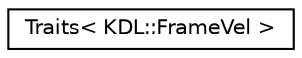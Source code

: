 digraph G
{
  edge [fontname="Helvetica",fontsize="10",labelfontname="Helvetica",labelfontsize="10"];
  node [fontname="Helvetica",fontsize="10",shape=record];
  rankdir=LR;
  Node1 [label="Traits\< KDL::FrameVel \>",height=0.2,width=0.4,color="black", fillcolor="white", style="filled",URL="$da/d53/structTraits_3_01KDL_1_1FrameVel_01_4.html"];
}
